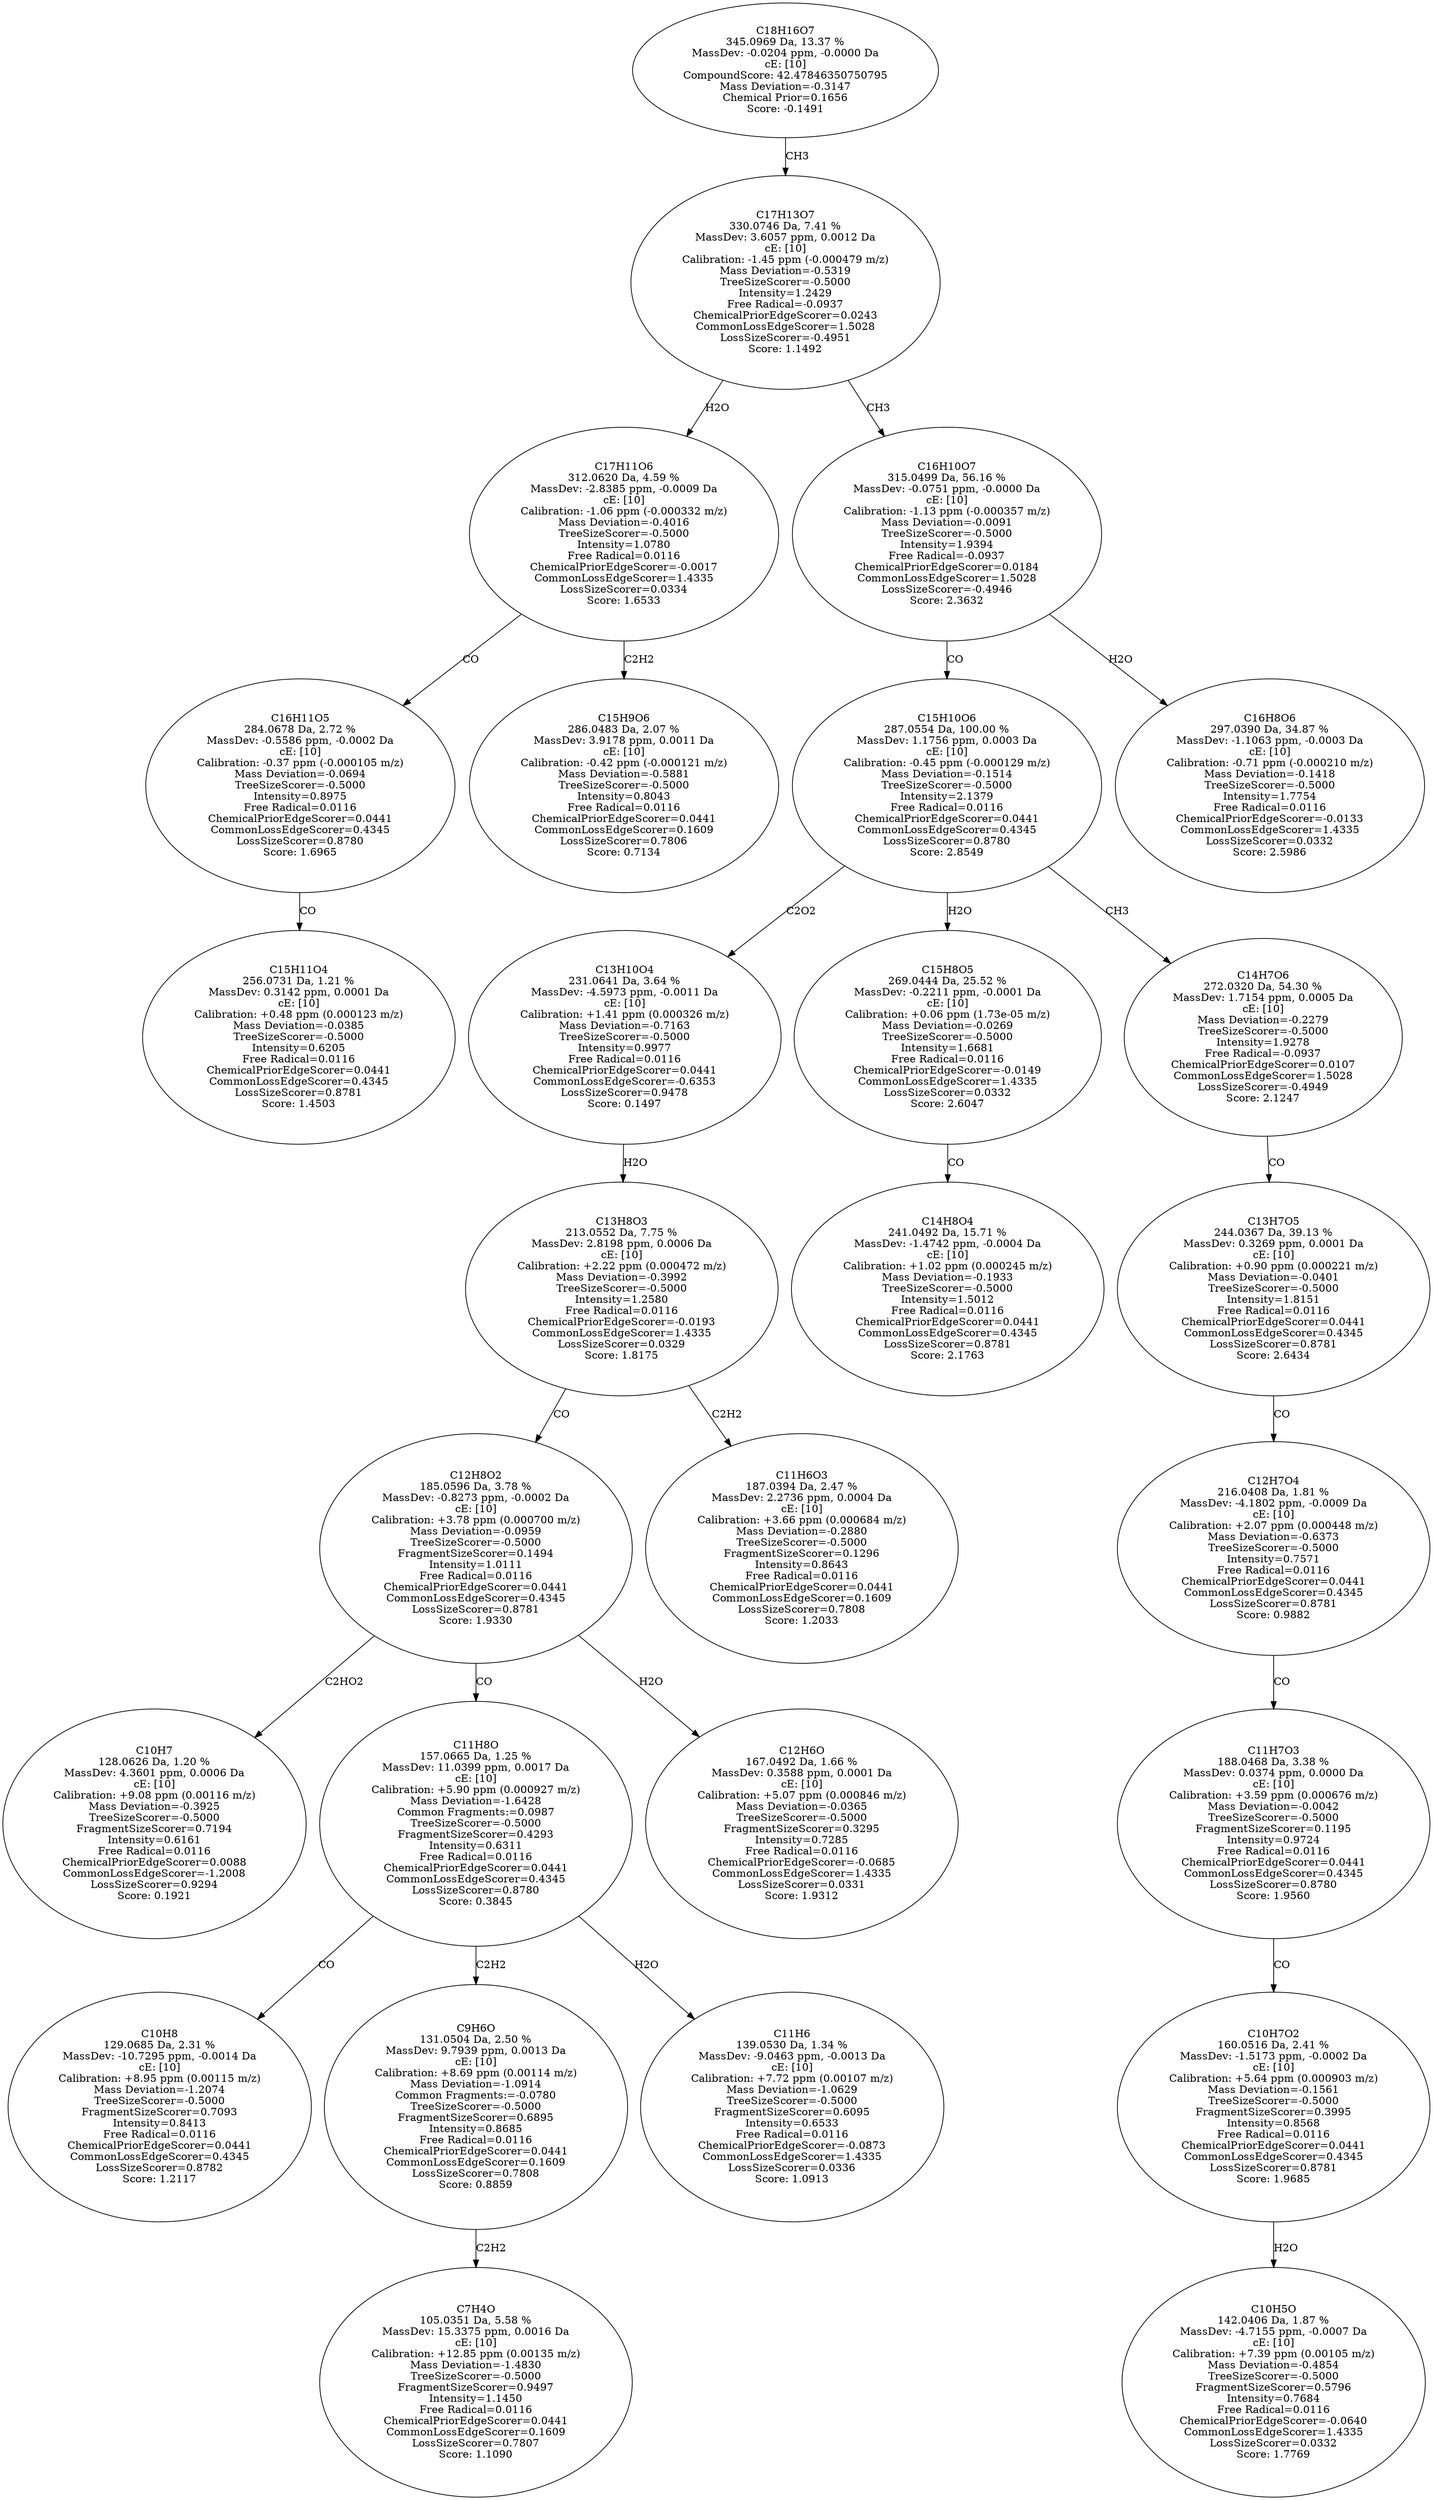strict digraph {
v1 [label="C15H11O4\n256.0731 Da, 1.21 %\nMassDev: 0.3142 ppm, 0.0001 Da\ncE: [10]\nCalibration: +0.48 ppm (0.000123 m/z)\nMass Deviation=-0.0385\nTreeSizeScorer=-0.5000\nIntensity=0.6205\nFree Radical=0.0116\nChemicalPriorEdgeScorer=0.0441\nCommonLossEdgeScorer=0.4345\nLossSizeScorer=0.8781\nScore: 1.4503"];
v2 [label="C16H11O5\n284.0678 Da, 2.72 %\nMassDev: -0.5586 ppm, -0.0002 Da\ncE: [10]\nCalibration: -0.37 ppm (-0.000105 m/z)\nMass Deviation=-0.0694\nTreeSizeScorer=-0.5000\nIntensity=0.8975\nFree Radical=0.0116\nChemicalPriorEdgeScorer=0.0441\nCommonLossEdgeScorer=0.4345\nLossSizeScorer=0.8780\nScore: 1.6965"];
v3 [label="C15H9O6\n286.0483 Da, 2.07 %\nMassDev: 3.9178 ppm, 0.0011 Da\ncE: [10]\nCalibration: -0.42 ppm (-0.000121 m/z)\nMass Deviation=-0.5881\nTreeSizeScorer=-0.5000\nIntensity=0.8043\nFree Radical=0.0116\nChemicalPriorEdgeScorer=0.0441\nCommonLossEdgeScorer=0.1609\nLossSizeScorer=0.7806\nScore: 0.7134"];
v4 [label="C17H11O6\n312.0620 Da, 4.59 %\nMassDev: -2.8385 ppm, -0.0009 Da\ncE: [10]\nCalibration: -1.06 ppm (-0.000332 m/z)\nMass Deviation=-0.4016\nTreeSizeScorer=-0.5000\nIntensity=1.0780\nFree Radical=0.0116\nChemicalPriorEdgeScorer=-0.0017\nCommonLossEdgeScorer=1.4335\nLossSizeScorer=0.0334\nScore: 1.6533"];
v5 [label="C10H7\n128.0626 Da, 1.20 %\nMassDev: 4.3601 ppm, 0.0006 Da\ncE: [10]\nCalibration: +9.08 ppm (0.00116 m/z)\nMass Deviation=-0.3925\nTreeSizeScorer=-0.5000\nFragmentSizeScorer=0.7194\nIntensity=0.6161\nFree Radical=0.0116\nChemicalPriorEdgeScorer=0.0088\nCommonLossEdgeScorer=-1.2008\nLossSizeScorer=0.9294\nScore: 0.1921"];
v6 [label="C10H8\n129.0685 Da, 2.31 %\nMassDev: -10.7295 ppm, -0.0014 Da\ncE: [10]\nCalibration: +8.95 ppm (0.00115 m/z)\nMass Deviation=-1.2074\nTreeSizeScorer=-0.5000\nFragmentSizeScorer=0.7093\nIntensity=0.8413\nFree Radical=0.0116\nChemicalPriorEdgeScorer=0.0441\nCommonLossEdgeScorer=0.4345\nLossSizeScorer=0.8782\nScore: 1.2117"];
v7 [label="C7H4O\n105.0351 Da, 5.58 %\nMassDev: 15.3375 ppm, 0.0016 Da\ncE: [10]\nCalibration: +12.85 ppm (0.00135 m/z)\nMass Deviation=-1.4830\nTreeSizeScorer=-0.5000\nFragmentSizeScorer=0.9497\nIntensity=1.1450\nFree Radical=0.0116\nChemicalPriorEdgeScorer=0.0441\nCommonLossEdgeScorer=0.1609\nLossSizeScorer=0.7807\nScore: 1.1090"];
v8 [label="C9H6O\n131.0504 Da, 2.50 %\nMassDev: 9.7939 ppm, 0.0013 Da\ncE: [10]\nCalibration: +8.69 ppm (0.00114 m/z)\nMass Deviation=-1.0914\nCommon Fragments:=-0.0780\nTreeSizeScorer=-0.5000\nFragmentSizeScorer=0.6895\nIntensity=0.8685\nFree Radical=0.0116\nChemicalPriorEdgeScorer=0.0441\nCommonLossEdgeScorer=0.1609\nLossSizeScorer=0.7808\nScore: 0.8859"];
v9 [label="C11H6\n139.0530 Da, 1.34 %\nMassDev: -9.0463 ppm, -0.0013 Da\ncE: [10]\nCalibration: +7.72 ppm (0.00107 m/z)\nMass Deviation=-1.0629\nTreeSizeScorer=-0.5000\nFragmentSizeScorer=0.6095\nIntensity=0.6533\nFree Radical=0.0116\nChemicalPriorEdgeScorer=-0.0873\nCommonLossEdgeScorer=1.4335\nLossSizeScorer=0.0336\nScore: 1.0913"];
v10 [label="C11H8O\n157.0665 Da, 1.25 %\nMassDev: 11.0399 ppm, 0.0017 Da\ncE: [10]\nCalibration: +5.90 ppm (0.000927 m/z)\nMass Deviation=-1.6428\nCommon Fragments:=0.0987\nTreeSizeScorer=-0.5000\nFragmentSizeScorer=0.4293\nIntensity=0.6311\nFree Radical=0.0116\nChemicalPriorEdgeScorer=0.0441\nCommonLossEdgeScorer=0.4345\nLossSizeScorer=0.8780\nScore: 0.3845"];
v11 [label="C12H6O\n167.0492 Da, 1.66 %\nMassDev: 0.3588 ppm, 0.0001 Da\ncE: [10]\nCalibration: +5.07 ppm (0.000846 m/z)\nMass Deviation=-0.0365\nTreeSizeScorer=-0.5000\nFragmentSizeScorer=0.3295\nIntensity=0.7285\nFree Radical=0.0116\nChemicalPriorEdgeScorer=-0.0685\nCommonLossEdgeScorer=1.4335\nLossSizeScorer=0.0331\nScore: 1.9312"];
v12 [label="C12H8O2\n185.0596 Da, 3.78 %\nMassDev: -0.8273 ppm, -0.0002 Da\ncE: [10]\nCalibration: +3.78 ppm (0.000700 m/z)\nMass Deviation=-0.0959\nTreeSizeScorer=-0.5000\nFragmentSizeScorer=0.1494\nIntensity=1.0111\nFree Radical=0.0116\nChemicalPriorEdgeScorer=0.0441\nCommonLossEdgeScorer=0.4345\nLossSizeScorer=0.8781\nScore: 1.9330"];
v13 [label="C11H6O3\n187.0394 Da, 2.47 %\nMassDev: 2.2736 ppm, 0.0004 Da\ncE: [10]\nCalibration: +3.66 ppm (0.000684 m/z)\nMass Deviation=-0.2880\nTreeSizeScorer=-0.5000\nFragmentSizeScorer=0.1296\nIntensity=0.8643\nFree Radical=0.0116\nChemicalPriorEdgeScorer=0.0441\nCommonLossEdgeScorer=0.1609\nLossSizeScorer=0.7808\nScore: 1.2033"];
v14 [label="C13H8O3\n213.0552 Da, 7.75 %\nMassDev: 2.8198 ppm, 0.0006 Da\ncE: [10]\nCalibration: +2.22 ppm (0.000472 m/z)\nMass Deviation=-0.3992\nTreeSizeScorer=-0.5000\nIntensity=1.2580\nFree Radical=0.0116\nChemicalPriorEdgeScorer=-0.0193\nCommonLossEdgeScorer=1.4335\nLossSizeScorer=0.0329\nScore: 1.8175"];
v15 [label="C13H10O4\n231.0641 Da, 3.64 %\nMassDev: -4.5973 ppm, -0.0011 Da\ncE: [10]\nCalibration: +1.41 ppm (0.000326 m/z)\nMass Deviation=-0.7163\nTreeSizeScorer=-0.5000\nIntensity=0.9977\nFree Radical=0.0116\nChemicalPriorEdgeScorer=0.0441\nCommonLossEdgeScorer=-0.6353\nLossSizeScorer=0.9478\nScore: 0.1497"];
v16 [label="C14H8O4\n241.0492 Da, 15.71 %\nMassDev: -1.4742 ppm, -0.0004 Da\ncE: [10]\nCalibration: +1.02 ppm (0.000245 m/z)\nMass Deviation=-0.1933\nTreeSizeScorer=-0.5000\nIntensity=1.5012\nFree Radical=0.0116\nChemicalPriorEdgeScorer=0.0441\nCommonLossEdgeScorer=0.4345\nLossSizeScorer=0.8781\nScore: 2.1763"];
v17 [label="C15H8O5\n269.0444 Da, 25.52 %\nMassDev: -0.2211 ppm, -0.0001 Da\ncE: [10]\nCalibration: +0.06 ppm (1.73e-05 m/z)\nMass Deviation=-0.0269\nTreeSizeScorer=-0.5000\nIntensity=1.6681\nFree Radical=0.0116\nChemicalPriorEdgeScorer=-0.0149\nCommonLossEdgeScorer=1.4335\nLossSizeScorer=0.0332\nScore: 2.6047"];
v18 [label="C10H5O\n142.0406 Da, 1.87 %\nMassDev: -4.7155 ppm, -0.0007 Da\ncE: [10]\nCalibration: +7.39 ppm (0.00105 m/z)\nMass Deviation=-0.4854\nTreeSizeScorer=-0.5000\nFragmentSizeScorer=0.5796\nIntensity=0.7684\nFree Radical=0.0116\nChemicalPriorEdgeScorer=-0.0640\nCommonLossEdgeScorer=1.4335\nLossSizeScorer=0.0332\nScore: 1.7769"];
v19 [label="C10H7O2\n160.0516 Da, 2.41 %\nMassDev: -1.5173 ppm, -0.0002 Da\ncE: [10]\nCalibration: +5.64 ppm (0.000903 m/z)\nMass Deviation=-0.1561\nTreeSizeScorer=-0.5000\nFragmentSizeScorer=0.3995\nIntensity=0.8568\nFree Radical=0.0116\nChemicalPriorEdgeScorer=0.0441\nCommonLossEdgeScorer=0.4345\nLossSizeScorer=0.8781\nScore: 1.9685"];
v20 [label="C11H7O3\n188.0468 Da, 3.38 %\nMassDev: 0.0374 ppm, 0.0000 Da\ncE: [10]\nCalibration: +3.59 ppm (0.000676 m/z)\nMass Deviation=-0.0042\nTreeSizeScorer=-0.5000\nFragmentSizeScorer=0.1195\nIntensity=0.9724\nFree Radical=0.0116\nChemicalPriorEdgeScorer=0.0441\nCommonLossEdgeScorer=0.4345\nLossSizeScorer=0.8780\nScore: 1.9560"];
v21 [label="C12H7O4\n216.0408 Da, 1.81 %\nMassDev: -4.1802 ppm, -0.0009 Da\ncE: [10]\nCalibration: +2.07 ppm (0.000448 m/z)\nMass Deviation=-0.6373\nTreeSizeScorer=-0.5000\nIntensity=0.7571\nFree Radical=0.0116\nChemicalPriorEdgeScorer=0.0441\nCommonLossEdgeScorer=0.4345\nLossSizeScorer=0.8781\nScore: 0.9882"];
v22 [label="C13H7O5\n244.0367 Da, 39.13 %\nMassDev: 0.3269 ppm, 0.0001 Da\ncE: [10]\nCalibration: +0.90 ppm (0.000221 m/z)\nMass Deviation=-0.0401\nTreeSizeScorer=-0.5000\nIntensity=1.8151\nFree Radical=0.0116\nChemicalPriorEdgeScorer=0.0441\nCommonLossEdgeScorer=0.4345\nLossSizeScorer=0.8781\nScore: 2.6434"];
v23 [label="C14H7O6\n272.0320 Da, 54.30 %\nMassDev: 1.7154 ppm, 0.0005 Da\ncE: [10]\nMass Deviation=-0.2279\nTreeSizeScorer=-0.5000\nIntensity=1.9278\nFree Radical=-0.0937\nChemicalPriorEdgeScorer=0.0107\nCommonLossEdgeScorer=1.5028\nLossSizeScorer=-0.4949\nScore: 2.1247"];
v24 [label="C15H10O6\n287.0554 Da, 100.00 %\nMassDev: 1.1756 ppm, 0.0003 Da\ncE: [10]\nCalibration: -0.45 ppm (-0.000129 m/z)\nMass Deviation=-0.1514\nTreeSizeScorer=-0.5000\nIntensity=2.1379\nFree Radical=0.0116\nChemicalPriorEdgeScorer=0.0441\nCommonLossEdgeScorer=0.4345\nLossSizeScorer=0.8780\nScore: 2.8549"];
v25 [label="C16H8O6\n297.0390 Da, 34.87 %\nMassDev: -1.1063 ppm, -0.0003 Da\ncE: [10]\nCalibration: -0.71 ppm (-0.000210 m/z)\nMass Deviation=-0.1418\nTreeSizeScorer=-0.5000\nIntensity=1.7754\nFree Radical=0.0116\nChemicalPriorEdgeScorer=-0.0133\nCommonLossEdgeScorer=1.4335\nLossSizeScorer=0.0332\nScore: 2.5986"];
v26 [label="C16H10O7\n315.0499 Da, 56.16 %\nMassDev: -0.0751 ppm, -0.0000 Da\ncE: [10]\nCalibration: -1.13 ppm (-0.000357 m/z)\nMass Deviation=-0.0091\nTreeSizeScorer=-0.5000\nIntensity=1.9394\nFree Radical=-0.0937\nChemicalPriorEdgeScorer=0.0184\nCommonLossEdgeScorer=1.5028\nLossSizeScorer=-0.4946\nScore: 2.3632"];
v27 [label="C17H13O7\n330.0746 Da, 7.41 %\nMassDev: 3.6057 ppm, 0.0012 Da\ncE: [10]\nCalibration: -1.45 ppm (-0.000479 m/z)\nMass Deviation=-0.5319\nTreeSizeScorer=-0.5000\nIntensity=1.2429\nFree Radical=-0.0937\nChemicalPriorEdgeScorer=0.0243\nCommonLossEdgeScorer=1.5028\nLossSizeScorer=-0.4951\nScore: 1.1492"];
v28 [label="C18H16O7\n345.0969 Da, 13.37 %\nMassDev: -0.0204 ppm, -0.0000 Da\ncE: [10]\nCompoundScore: 42.47846350750795\nMass Deviation=-0.3147\nChemical Prior=0.1656\nScore: -0.1491"];
v2 -> v1 [label="CO"];
v4 -> v2 [label="CO"];
v4 -> v3 [label="C2H2"];
v27 -> v4 [label="H2O"];
v12 -> v5 [label="C2HO2"];
v10 -> v6 [label="CO"];
v8 -> v7 [label="C2H2"];
v10 -> v8 [label="C2H2"];
v10 -> v9 [label="H2O"];
v12 -> v10 [label="CO"];
v12 -> v11 [label="H2O"];
v14 -> v12 [label="CO"];
v14 -> v13 [label="C2H2"];
v15 -> v14 [label="H2O"];
v24 -> v15 [label="C2O2"];
v17 -> v16 [label="CO"];
v24 -> v17 [label="H2O"];
v19 -> v18 [label="H2O"];
v20 -> v19 [label="CO"];
v21 -> v20 [label="CO"];
v22 -> v21 [label="CO"];
v23 -> v22 [label="CO"];
v24 -> v23 [label="CH3"];
v26 -> v24 [label="CO"];
v26 -> v25 [label="H2O"];
v27 -> v26 [label="CH3"];
v28 -> v27 [label="CH3"];
}